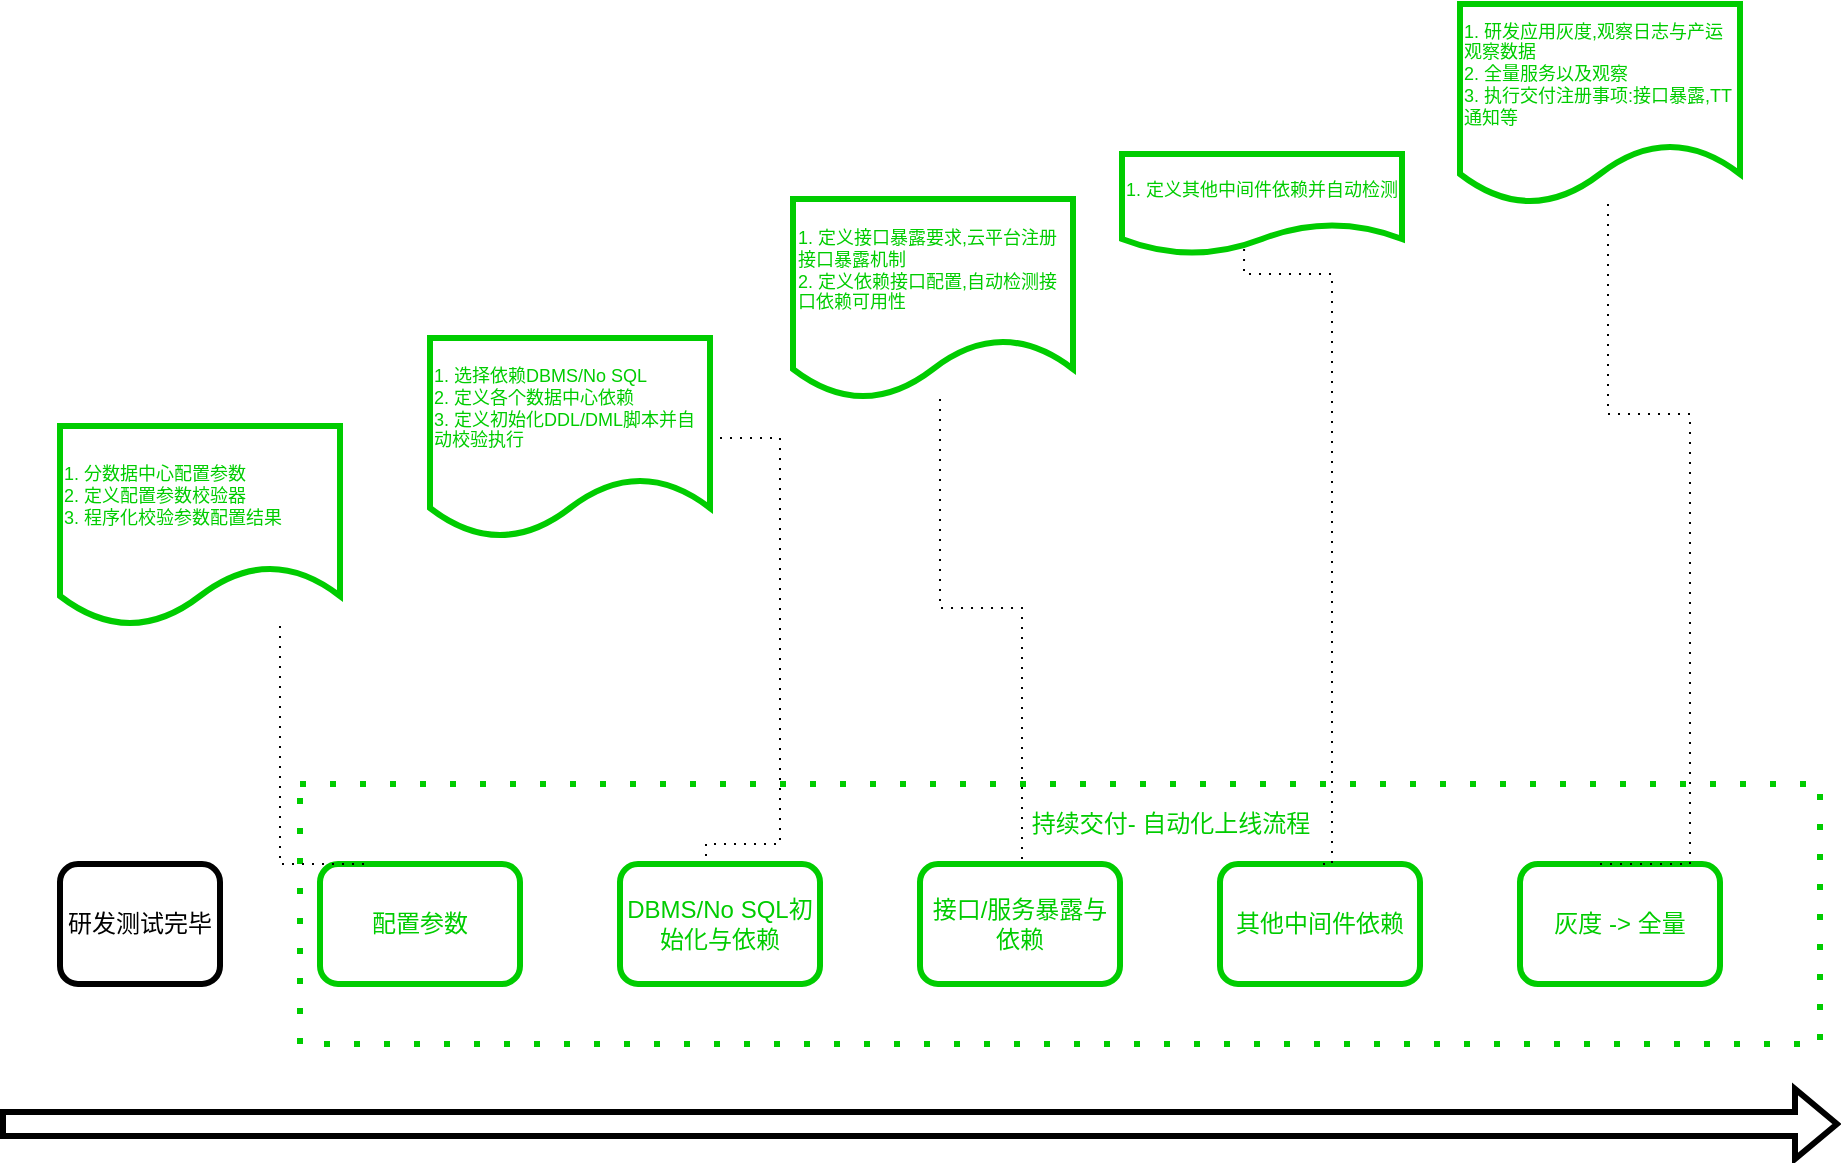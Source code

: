 <mxfile version="16.4.5" type="github">
  <diagram id="zacrkn34sIO4L3OqYdmY" name="Page-1">
    <mxGraphModel dx="1422" dy="762" grid="1" gridSize="10" guides="1" tooltips="1" connect="1" arrows="1" fold="1" page="1" pageScale="1" pageWidth="1100" pageHeight="850" math="0" shadow="0">
      <root>
        <mxCell id="0" />
        <mxCell id="1" parent="0" />
        <mxCell id="ohWERltiv4rnFWLkneOm-5" value="" style="rounded=0;whiteSpace=wrap;html=1;strokeWidth=3;dashed=1;dashPattern=1 4;fillColor=none;strokeColor=#00CC00;" vertex="1" parent="1">
          <mxGeometry x="200" y="450" width="760" height="130" as="geometry" />
        </mxCell>
        <mxCell id="ohWERltiv4rnFWLkneOm-1" value="" style="shape=flexArrow;endArrow=classic;html=1;rounded=0;strokeWidth=3;" edge="1" parent="1">
          <mxGeometry width="50" height="50" relative="1" as="geometry">
            <mxPoint x="50" y="620" as="sourcePoint" />
            <mxPoint x="970" y="620" as="targetPoint" />
          </mxGeometry>
        </mxCell>
        <mxCell id="ohWERltiv4rnFWLkneOm-2" value="研发测试完毕" style="rounded=1;whiteSpace=wrap;html=1;strokeWidth=3;fillColor=none;" vertex="1" parent="1">
          <mxGeometry x="80" y="490" width="80" height="60" as="geometry" />
        </mxCell>
        <mxCell id="ohWERltiv4rnFWLkneOm-3" value="配置参数" style="rounded=1;whiteSpace=wrap;html=1;strokeWidth=3;fillColor=none;strokeColor=#00CC00;fontColor=#00CC00;" vertex="1" parent="1">
          <mxGeometry x="210" y="490" width="100" height="60" as="geometry" />
        </mxCell>
        <mxCell id="ohWERltiv4rnFWLkneOm-6" value="&lt;font color=&quot;#00cc00&quot;&gt;持续交付- 自动化上线流程&lt;/font&gt;" style="text;html=1;align=center;verticalAlign=middle;resizable=0;points=[];autosize=1;strokeColor=none;fillColor=none;" vertex="1" parent="1">
          <mxGeometry x="560" y="460" width="150" height="20" as="geometry" />
        </mxCell>
        <mxCell id="ohWERltiv4rnFWLkneOm-8" value="DBMS/No SQL初始化与依赖" style="rounded=1;whiteSpace=wrap;html=1;strokeWidth=3;fillColor=none;strokeColor=#00CC00;fontColor=#00CC00;" vertex="1" parent="1">
          <mxGeometry x="360" y="490" width="100" height="60" as="geometry" />
        </mxCell>
        <mxCell id="ohWERltiv4rnFWLkneOm-9" value="接口/服务暴露与依赖" style="rounded=1;whiteSpace=wrap;html=1;strokeWidth=3;fillColor=none;strokeColor=#00CC00;fontColor=#00CC00;" vertex="1" parent="1">
          <mxGeometry x="510" y="490" width="100" height="60" as="geometry" />
        </mxCell>
        <mxCell id="ohWERltiv4rnFWLkneOm-10" value="其他中间件依赖" style="rounded=1;whiteSpace=wrap;html=1;strokeWidth=3;fillColor=none;strokeColor=#00CC00;fontColor=#00CC00;" vertex="1" parent="1">
          <mxGeometry x="660" y="490" width="100" height="60" as="geometry" />
        </mxCell>
        <mxCell id="ohWERltiv4rnFWLkneOm-12" value="灰度 -&amp;gt; 全量" style="rounded=1;whiteSpace=wrap;html=1;strokeWidth=3;fillColor=none;strokeColor=#00CC00;fontColor=#00CC00;" vertex="1" parent="1">
          <mxGeometry x="810" y="490" width="100" height="60" as="geometry" />
        </mxCell>
        <mxCell id="ohWERltiv4rnFWLkneOm-16" style="edgeStyle=orthogonalEdgeStyle;rounded=0;orthogonalLoop=1;jettySize=auto;html=1;entryX=0.25;entryY=0;entryDx=0;entryDy=0;fontColor=#00CC00;strokeWidth=1;endArrow=none;endFill=0;dashed=1;dashPattern=1 4;" edge="1" parent="1" source="ohWERltiv4rnFWLkneOm-15" target="ohWERltiv4rnFWLkneOm-3">
          <mxGeometry relative="1" as="geometry">
            <Array as="points">
              <mxPoint x="190" y="490" />
            </Array>
          </mxGeometry>
        </mxCell>
        <mxCell id="ohWERltiv4rnFWLkneOm-15" value="&lt;font style=&quot;font-size: 9px&quot;&gt;1. 分数据中心配置参数&lt;br style=&quot;font-size: 9px&quot;&gt;2. 定义配置参数校验器&lt;br&gt;3. 程序化校验参数配置结果&lt;br&gt;&lt;/font&gt;" style="shape=document;html=1;boundedLbl=1;fontColor=#00CC00;strokeColor=#00CC00;strokeWidth=3;fillColor=none;align=left;fontSize=9;whiteSpace=wrap;" vertex="1" parent="1">
          <mxGeometry x="80" y="271" width="140" height="100" as="geometry" />
        </mxCell>
        <mxCell id="ohWERltiv4rnFWLkneOm-17" style="edgeStyle=orthogonalEdgeStyle;rounded=0;orthogonalLoop=1;jettySize=auto;html=1;entryX=0.43;entryY=-0.017;entryDx=0;entryDy=0;fontColor=#00CC00;strokeWidth=1;endArrow=none;endFill=0;dashed=1;dashPattern=1 4;entryPerimeter=0;" edge="1" source="ohWERltiv4rnFWLkneOm-18" parent="1" target="ohWERltiv4rnFWLkneOm-8">
          <mxGeometry relative="1" as="geometry">
            <mxPoint x="485" y="480" as="targetPoint" />
            <Array as="points">
              <mxPoint x="440" y="480" />
              <mxPoint x="403" y="480" />
            </Array>
          </mxGeometry>
        </mxCell>
        <mxCell id="ohWERltiv4rnFWLkneOm-18" value="&lt;font style=&quot;font-size: 9px&quot;&gt;1. 选择依赖DBMS/No SQL&lt;br style=&quot;font-size: 9px&quot;&gt;2. 定义各个数据中心依赖&lt;br&gt;3. 定义初始化DDL/DML脚本并自动校验执行&lt;br&gt;&lt;/font&gt;" style="shape=document;html=1;boundedLbl=1;fontColor=#00CC00;strokeColor=#00CC00;strokeWidth=3;fillColor=none;align=left;fontSize=9;whiteSpace=wrap;" vertex="1" parent="1">
          <mxGeometry x="265" y="227" width="140" height="100" as="geometry" />
        </mxCell>
        <mxCell id="ohWERltiv4rnFWLkneOm-21" value="&lt;font style=&quot;font-size: 9px&quot;&gt;1. 定义接口暴露要求,云平台注册接口暴露机制&lt;br&gt;2. 定义依赖接口配置,自动检测接口依赖可用性&lt;br&gt;&lt;/font&gt;" style="shape=document;html=1;boundedLbl=1;fontColor=#00CC00;strokeColor=#00CC00;strokeWidth=3;fillColor=none;align=left;fontSize=9;whiteSpace=wrap;" vertex="1" parent="1">
          <mxGeometry x="446.5" y="157.51" width="140" height="100" as="geometry" />
        </mxCell>
        <mxCell id="ohWERltiv4rnFWLkneOm-22" style="edgeStyle=orthogonalEdgeStyle;rounded=0;orthogonalLoop=1;jettySize=auto;html=1;entryX=0.25;entryY=0;entryDx=0;entryDy=0;fontColor=#00CC00;strokeWidth=1;endArrow=none;endFill=0;dashed=1;dashPattern=1 4;" edge="1" source="ohWERltiv4rnFWLkneOm-21" parent="1">
          <mxGeometry relative="1" as="geometry">
            <mxPoint x="561" y="234.51" as="sourcePoint" />
            <mxPoint x="561" y="490" as="targetPoint" />
            <Array as="points">
              <mxPoint x="520" y="362" />
              <mxPoint x="561" y="362" />
            </Array>
          </mxGeometry>
        </mxCell>
        <mxCell id="ohWERltiv4rnFWLkneOm-23" style="edgeStyle=orthogonalEdgeStyle;rounded=0;orthogonalLoop=1;jettySize=auto;html=1;entryX=0.5;entryY=0;entryDx=0;entryDy=0;fontColor=#00CC00;strokeWidth=1;endArrow=none;endFill=0;dashed=1;dashPattern=1 4;exitX=0.436;exitY=0.95;exitDx=0;exitDy=0;exitPerimeter=0;" edge="1" parent="1" source="ohWERltiv4rnFWLkneOm-24" target="ohWERltiv4rnFWLkneOm-10">
          <mxGeometry relative="1" as="geometry">
            <mxPoint x="715.5" y="150" as="sourcePoint" />
            <mxPoint x="715.5" y="405.49" as="targetPoint" />
            <Array as="points">
              <mxPoint x="716" y="195" />
              <mxPoint x="716" y="490" />
            </Array>
          </mxGeometry>
        </mxCell>
        <mxCell id="ohWERltiv4rnFWLkneOm-24" value="&lt;font style=&quot;font-size: 9px&quot;&gt;1. 定义其他中间件依赖并自动检测&lt;br&gt;&lt;/font&gt;" style="shape=document;html=1;boundedLbl=1;fontColor=#00CC00;strokeColor=#00CC00;strokeWidth=3;fillColor=none;align=left;fontSize=9;whiteSpace=wrap;" vertex="1" parent="1">
          <mxGeometry x="611" y="135" width="140" height="50" as="geometry" />
        </mxCell>
        <mxCell id="ohWERltiv4rnFWLkneOm-25" value="&lt;font style=&quot;font-size: 9px&quot;&gt;1. 研发应用灰度,观察日志与产运观察数据&lt;br&gt;2. 全量服务以及观察&lt;br&gt;3. 执行交付注册事项:接口暴露,TT通知等&lt;br&gt;&lt;/font&gt;" style="shape=document;html=1;boundedLbl=1;fontColor=#00CC00;strokeColor=#00CC00;strokeWidth=3;fillColor=none;align=left;fontSize=9;whiteSpace=wrap;" vertex="1" parent="1">
          <mxGeometry x="780" y="60.0" width="140" height="100" as="geometry" />
        </mxCell>
        <mxCell id="ohWERltiv4rnFWLkneOm-26" style="edgeStyle=orthogonalEdgeStyle;rounded=0;orthogonalLoop=1;jettySize=auto;html=1;entryX=0.4;entryY=0;entryDx=0;entryDy=0;fontColor=#00CC00;strokeWidth=1;endArrow=none;endFill=0;dashed=1;dashPattern=1 4;entryPerimeter=0;" edge="1" source="ohWERltiv4rnFWLkneOm-25" parent="1" target="ohWERltiv4rnFWLkneOm-12">
          <mxGeometry relative="1" as="geometry">
            <mxPoint x="894.5" y="137" as="sourcePoint" />
            <mxPoint x="894.5" y="392.49" as="targetPoint" />
            <Array as="points">
              <mxPoint x="854" y="265" />
              <mxPoint x="895" y="265" />
              <mxPoint x="895" y="490" />
            </Array>
          </mxGeometry>
        </mxCell>
      </root>
    </mxGraphModel>
  </diagram>
</mxfile>
